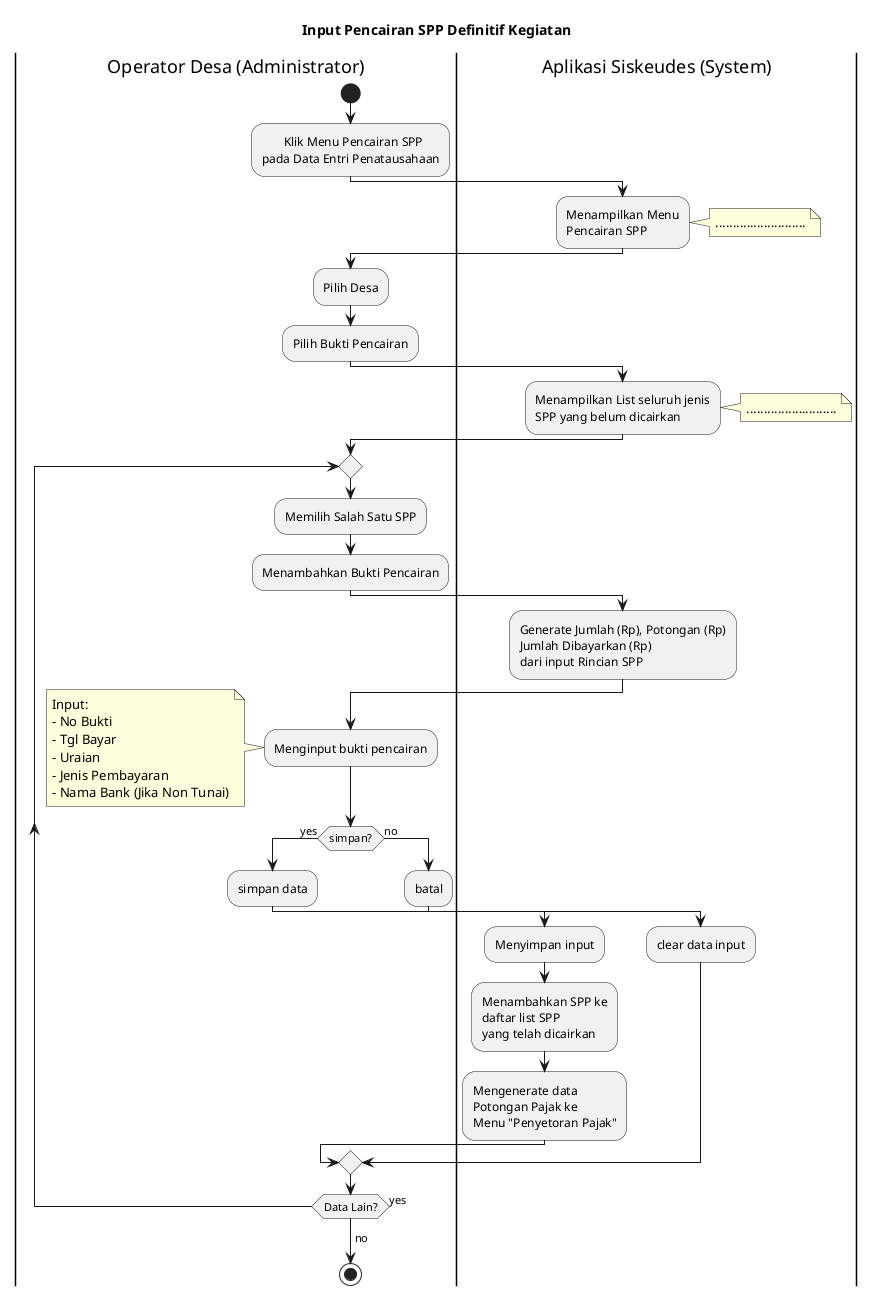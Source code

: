@startuml
title "Input Pencairan SPP Definitif Kegiatan"
|Operator Desa (Administrator)|
start
:       Klik Menu Pencairan SPP
pada Data Entri Penatausahaan;
|Aplikasi Siskeudes (System)|
:Menampilkan Menu
Pencairan SPP;
note right
    ..........................
end note

|Operator Desa (Administrator)|
:Pilih Desa;
:Pilih Bukti Pencairan;

|Aplikasi Siskeudes (System)|
:Menampilkan List seluruh jenis
SPP yang belum dicairkan;
note right
    ..........................
end note

|Operator Desa (Administrator)|
repeat
    :Memilih Salah Satu SPP;
    :Menambahkan Bukti Pencairan;
       |Aplikasi Siskeudes (System)|
    :Generate Jumlah (Rp), Potongan (Rp)
    Jumlah Dibayarkan (Rp)
    dari input Rincian SPP;

|Operator Desa (Administrator)|
    :Menginput bukti pencairan;
    note left
        Input: 
        - No Bukti
        - Tgl Bayar
        - Uraian
        - Jenis Pembayaran
        - Nama Bank (Jika Non Tunai)
    end note
    if (simpan?) then (yes)
        :simpan data;
        |Aplikasi Siskeudes (System)|
        :Menyimpan input;
        :Menambahkan SPP ke
        daftar list SPP
        yang telah dicairkan;
        :Mengenerate data
        Potongan Pajak ke
        Menu "Penyetoran Pajak";

    else (no)
        |Operator Desa (Administrator)|
        :batal;
        |Aplikasi Siskeudes (System)|
        :clear data input;
    endif
    |Operator Desa (Administrator)|
repeat while (Data Lain?) is (yes)
->no;
stop


@enduml